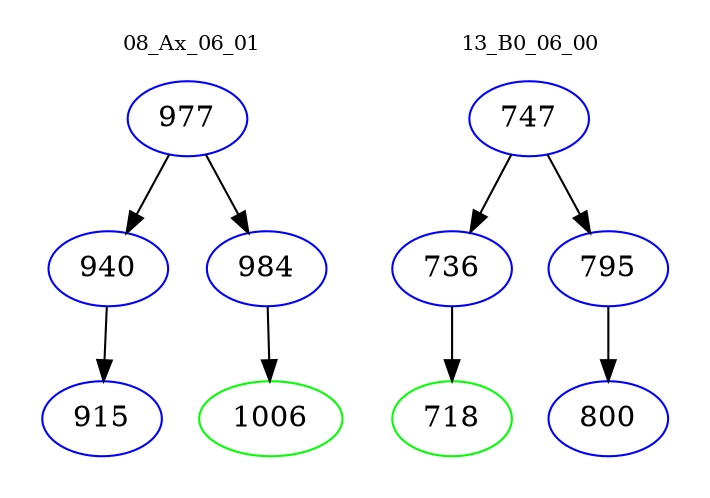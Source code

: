 digraph{
subgraph cluster_0 {
color = white
label = "08_Ax_06_01";
fontsize=10;
T0_977 [label="977", color="blue"]
T0_977 -> T0_940 [color="black"]
T0_940 [label="940", color="blue"]
T0_940 -> T0_915 [color="black"]
T0_915 [label="915", color="blue"]
T0_977 -> T0_984 [color="black"]
T0_984 [label="984", color="blue"]
T0_984 -> T0_1006 [color="black"]
T0_1006 [label="1006", color="green"]
}
subgraph cluster_1 {
color = white
label = "13_B0_06_00";
fontsize=10;
T1_747 [label="747", color="blue"]
T1_747 -> T1_736 [color="black"]
T1_736 [label="736", color="blue"]
T1_736 -> T1_718 [color="black"]
T1_718 [label="718", color="green"]
T1_747 -> T1_795 [color="black"]
T1_795 [label="795", color="blue"]
T1_795 -> T1_800 [color="black"]
T1_800 [label="800", color="blue"]
}
}
